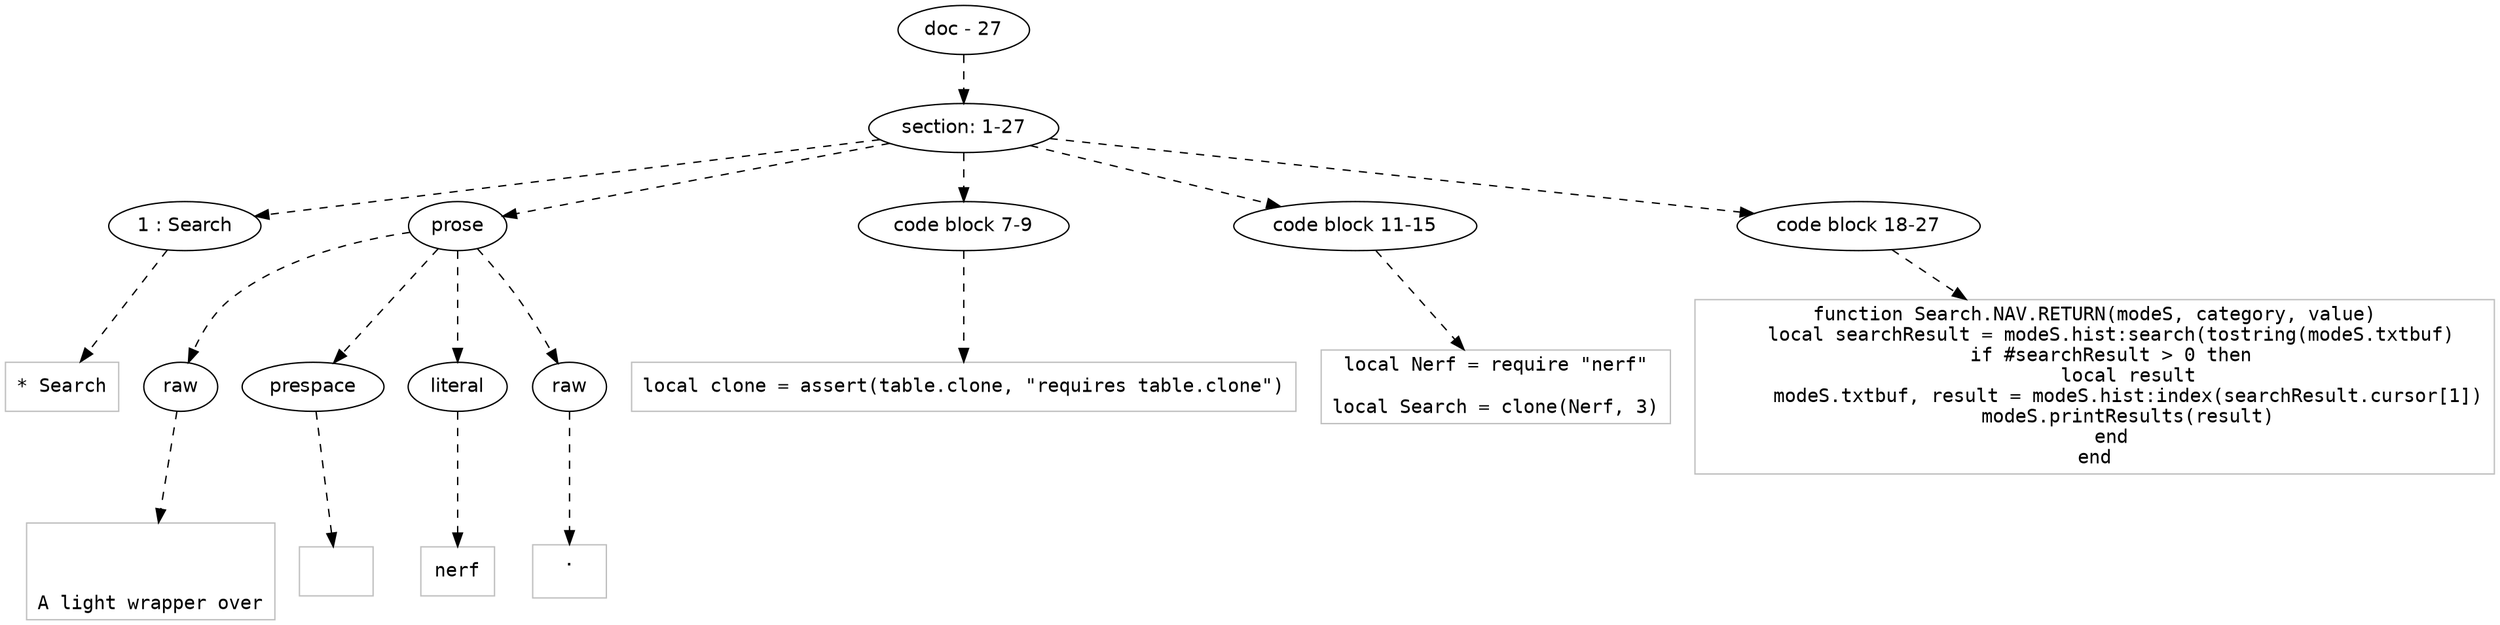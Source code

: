 digraph lpegNode {

node [fontname=Helvetica]
edge [style=dashed]

doc_0 [label="doc - 27"]


doc_0 -> { section_1}
{rank=same; section_1}

section_1 [label="section: 1-27"]


// END RANK doc_0

section_1 -> { header_2 prose_3 codeblock_4 codeblock_5 codeblock_6}
{rank=same; header_2 prose_3 codeblock_4 codeblock_5 codeblock_6}

header_2 [label="1 : Search"]

prose_3 [label="prose"]

codeblock_4 [label="code block 7-9"]

codeblock_5 [label="code block 11-15"]

codeblock_6 [label="code block 18-27"]


// END RANK section_1

header_2 -> leaf_7
leaf_7  [color=Gray,shape=rectangle,fontname=Inconsolata,label="* Search"]
// END RANK header_2

prose_3 -> { raw_8 prespace_9 literal_10 raw_11}
{rank=same; raw_8 prespace_9 literal_10 raw_11}

raw_8 [label="raw"]

prespace_9 [label="prespace"]

literal_10 [label="literal"]

raw_11 [label="raw"]


// END RANK prose_3

raw_8 -> leaf_12
leaf_12  [color=Gray,shape=rectangle,fontname=Inconsolata,label="


A light wrapper over"]
// END RANK raw_8

prespace_9 -> leaf_13
leaf_13  [color=Gray,shape=rectangle,fontname=Inconsolata,label=" "]
// END RANK prespace_9

literal_10 -> leaf_14
leaf_14  [color=Gray,shape=rectangle,fontname=Inconsolata,label="nerf"]
// END RANK literal_10

raw_11 -> leaf_15
leaf_15  [color=Gray,shape=rectangle,fontname=Inconsolata,label=".

"]
// END RANK raw_11

codeblock_4 -> leaf_16
leaf_16  [color=Gray,shape=rectangle,fontname=Inconsolata,label="local clone = assert(table.clone, \"requires table.clone\")"]
// END RANK codeblock_4

codeblock_5 -> leaf_17
leaf_17  [color=Gray,shape=rectangle,fontname=Inconsolata,label="local Nerf = require \"nerf\"

local Search = clone(Nerf, 3)"]
// END RANK codeblock_5

codeblock_6 -> leaf_18
leaf_18  [color=Gray,shape=rectangle,fontname=Inconsolata,label="function Search.NAV.RETURN(modeS, category, value)
   local searchResult = modeS.hist:search(tostring(modeS.txtbuf)
   if #searchResult > 0 then
      local result
      modeS.txtbuf, result = modeS.hist:index(searchResult.cursor[1])
      modeS.printResults(result)
   end
end"]
// END RANK codeblock_6


}

